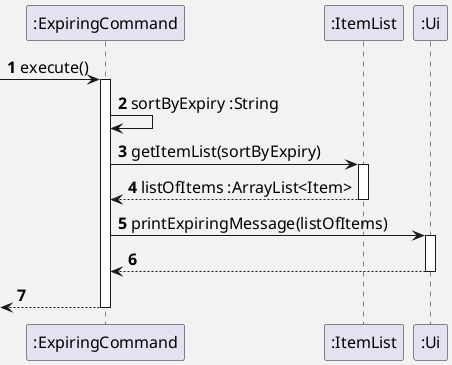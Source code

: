 @startuml
'https://plantuml.com/class-diagram

skinparam backgroundColor #f2f2f2
skinparam defaultFontSize 16

autonumber

-> ":ExpiringCommand": execute()
activate ":ExpiringCommand"

":ExpiringCommand" -> ":ExpiringCommand" : sortByExpiry :String
":ExpiringCommand" -> ":ItemList": getItemList(sortByExpiry)
activate ":ItemList"
":ExpiringCommand" <--":ItemList": listOfItems :ArrayList<Item>
deactivate ":ItemList"
":ExpiringCommand" -> ":Ui": printExpiringMessage(listOfItems)
activate ":Ui"
":ExpiringCommand" <-- ":Ui"
deactivate ":Ui"

<-- ":ExpiringCommand"
deactivate ":ExpiringCommand"

@enduml